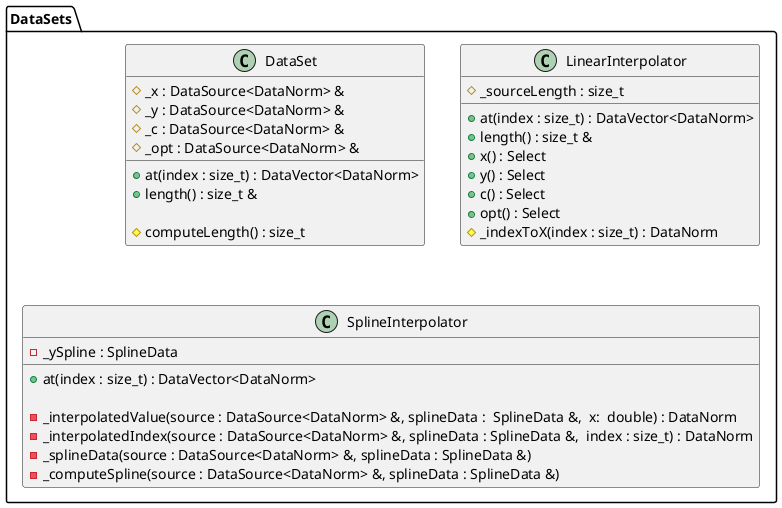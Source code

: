 @startuml
set namespaceSeparator ::

class DataSets::DataSet
{
	+ at(index : size_t) : DataVector<DataNorm>
	+ length() : size_t &

  	# computeLength() : size_t 
	# _x : DataSource<DataNorm> &
	# _y : DataSource<DataNorm> &
	# _c : DataSource<DataNorm> &
	# _opt : DataSource<DataNorm> &
}

class DataSets::LinearInterpolator
{
	+ at(index : size_t) : DataVector<DataNorm>
	+ length() : size_t &
	+ x() : Select
	+ y() : Select
	+ c() : Select
	+ opt() : Select

	# _sourceLength : size_t
	# _indexToX(index : size_t) : DataNorm
}

class DataSets::SplineInterpolator
{
	+ at(index : size_t) : DataVector<DataNorm>

	- _interpolatedValue(source : DataSource<DataNorm> &, splineData :  SplineData &,  x:  double) : DataNorm
	- _interpolatedIndex(source : DataSource<DataNorm> &, splineData : SplineData &,  index : size_t) : DataNorm
	- _splineData(source : DataSource<DataNorm> &, splineData : SplineData &)
	- _computeSpline(source : DataSource<DataNorm> &, splineData : SplineData &)
	- _ySpline : SplineData
}

' -struct SplineData
' {
	' 	Range<DataNorm> limits{ 1, 0 };
	' 	DataNorm *b{ nullptr };
	' 	DataNorm *c{ nullptr };
	' 	DataNorm *d{ nullptr };
	'


' class DataSet : public DataSources::DataSource<DataVector<DataNorm>>
' SplineInterpolator public LinearInterpolator

@enduml
